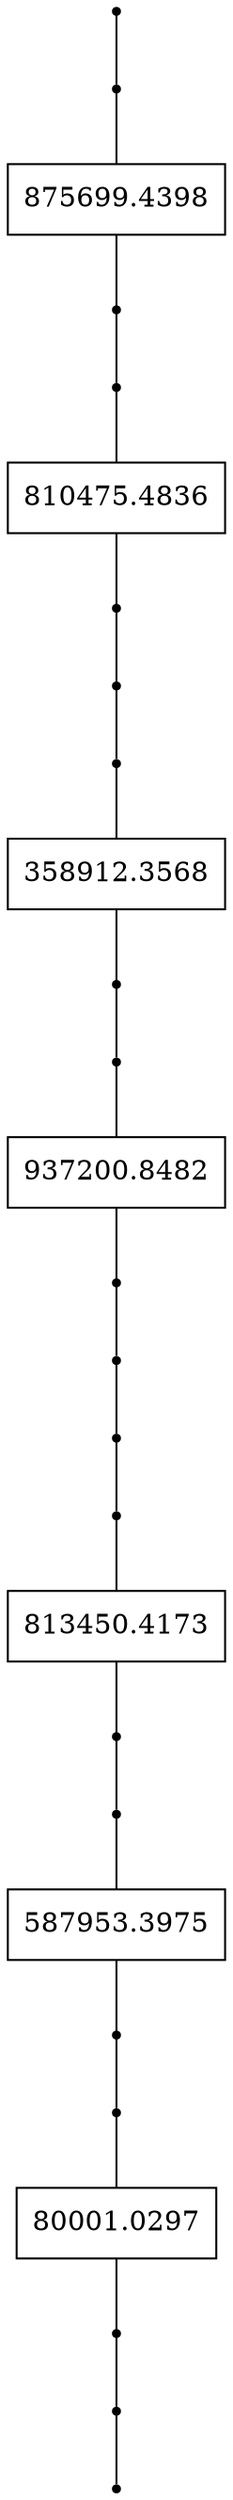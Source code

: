 graph {
start_1752203484 [shape = point]
end_1752203484 [shape = point]
start_601008104 [shape = point;]
end_601008104 [shape = point;]
601008104 [shape = record; label = 875699.4398]
start_601008104 -- 601008104
601008104 -- end_601008104
start_2056418216 [shape = point;]
end_2056418216 [shape = point;]
2056418216 [shape = record; label = 810475.4836]
start_2056418216 -- 2056418216
2056418216 -- end_2056418216
start_648525677 [shape = point]
end_648525677 [shape = point]
start_1253946629 [shape = point;]
end_1253946629 [shape = point;]
1253946629 [shape = record; label = 358912.3568]
start_1253946629 -- 1253946629
1253946629 -- end_1253946629
start_2095490653 [shape = point;]
end_2095490653 [shape = point;]
2095490653 [shape = record; label = 937200.8482]
start_2095490653 -- 2095490653
2095490653 -- end_2095490653
start_648525677 -- start_1253946629
end_1253946629 -- start_2095490653
end_2095490653 -- end_648525677
start_352359770 [shape = point]
end_352359770 [shape = point]
start_243745864 [shape = point;]
end_243745864 [shape = point;]
243745864 [shape = record; label = 813450.4173]
start_243745864 -- 243745864
243745864 -- end_243745864
start_699780352 [shape = point;]
end_699780352 [shape = point;]
699780352 [shape = record; label = 587953.3975]
start_699780352 -- 699780352
699780352 -- end_699780352
start_1613255205 [shape = point;]
end_1613255205 [shape = point;]
1613255205 [shape = record; label = 80001.0297]
start_1613255205 -- 1613255205
1613255205 -- end_1613255205
start_352359770 -- start_243745864
end_243745864 -- start_699780352
end_699780352 -- start_1613255205
end_1613255205 -- end_352359770
start_1752203484 -- start_601008104
end_601008104 -- start_2056418216
end_2056418216 -- start_648525677
end_648525677 -- start_352359770
end_352359770 -- end_1752203484

}
